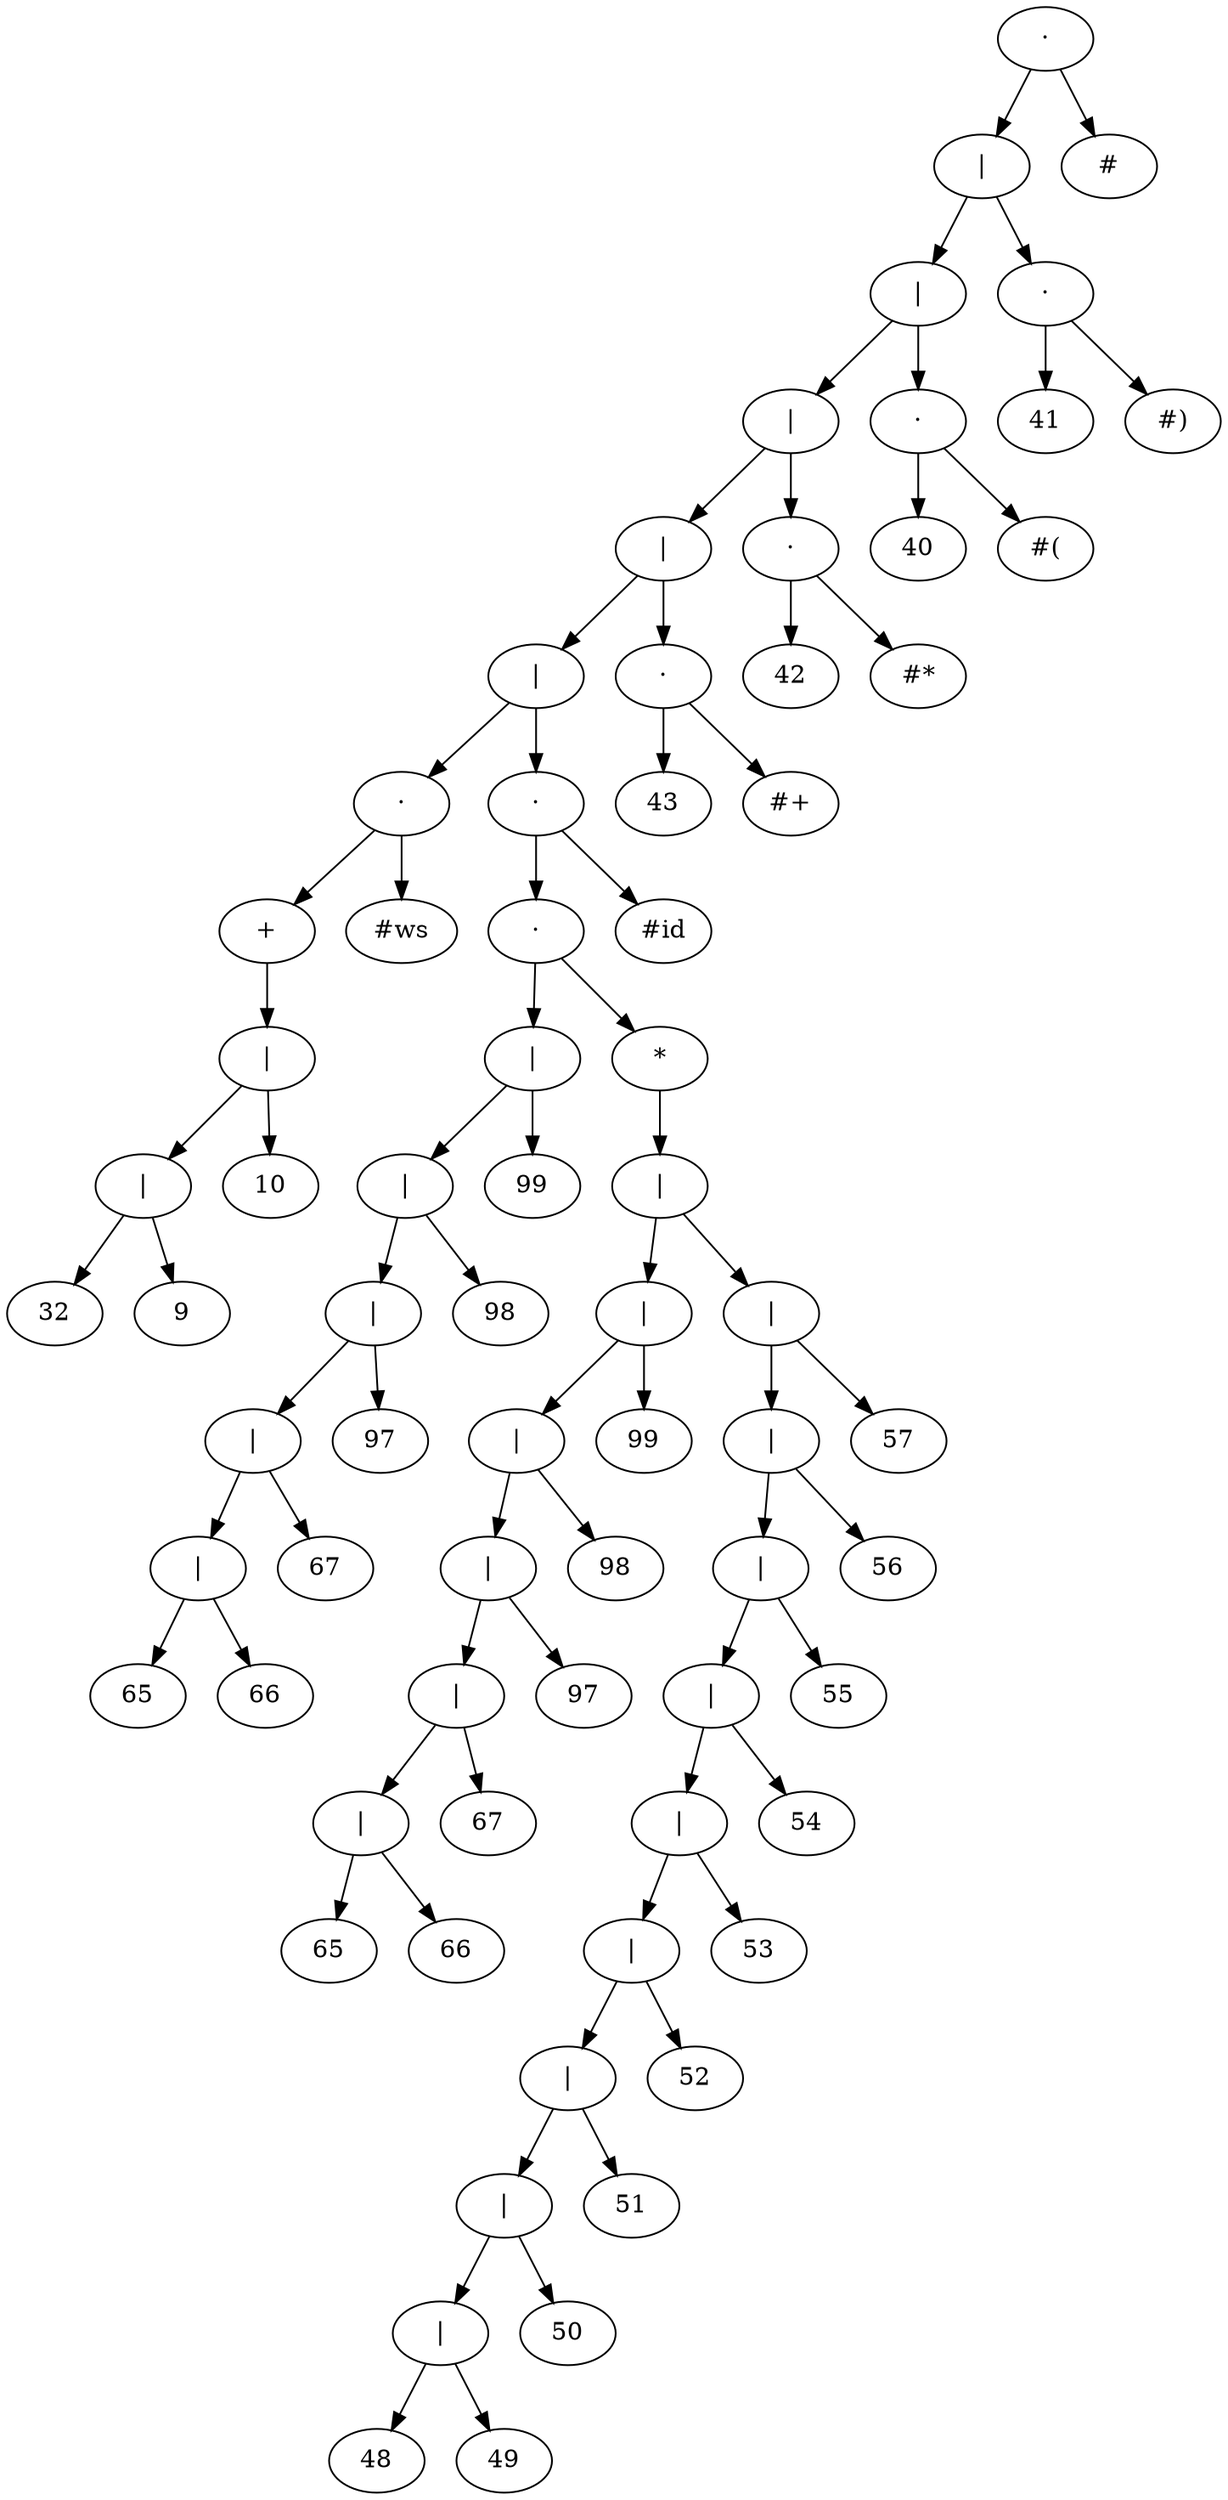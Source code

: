 digraph "Arbol Sintatico" {
n72 [label="·"];
n72 -> n70;
n70 [label="|"];
n70 -> n66;
n66 [label="|"];
n66 -> n62;
n62 [label="|"];
n62 -> n58;
n58 [label="|"];
n58 -> n54;
n54 [label="|"];
n54 -> n7;
n7 [label="·"];
n7 -> n5;
n5 [label="+"];
n5 -> n4;
n4 [label="|"];
n4 -> n2;
n2 [label="|"];
n2 -> n0;
n0 [label="32"];
n2 -> n1;
n1 [label="9"];
n4 -> n3;
n3 [label="10"];
n7 -> n6;
n6 [label="#ws"];
n54 -> n53;
n53 [label="·"];
n53 -> n51;
n51 [label="·"];
n51 -> n18;
n18 [label="|"];
n18 -> n16;
n16 [label="|"];
n16 -> n14;
n14 [label="|"];
n14 -> n12;
n12 [label="|"];
n12 -> n10;
n10 [label="|"];
n10 -> n8;
n8 [label="65"];
n10 -> n9;
n9 [label="66"];
n12 -> n11;
n11 [label="67"];
n14 -> n13;
n13 [label="97"];
n16 -> n15;
n15 [label="98"];
n18 -> n17;
n17 [label="99"];
n51 -> n50;
n50 [label="*"];
n50 -> n49;
n49 [label="|"];
n49 -> n29;
n29 [label="|"];
n29 -> n27;
n27 [label="|"];
n27 -> n25;
n25 [label="|"];
n25 -> n23;
n23 [label="|"];
n23 -> n21;
n21 [label="|"];
n21 -> n19;
n19 [label="65"];
n21 -> n20;
n20 [label="66"];
n23 -> n22;
n22 [label="67"];
n25 -> n24;
n24 [label="97"];
n27 -> n26;
n26 [label="98"];
n29 -> n28;
n28 [label="99"];
n49 -> n48;
n48 [label="|"];
n48 -> n46;
n46 [label="|"];
n46 -> n44;
n44 [label="|"];
n44 -> n42;
n42 [label="|"];
n42 -> n40;
n40 [label="|"];
n40 -> n38;
n38 [label="|"];
n38 -> n36;
n36 [label="|"];
n36 -> n34;
n34 [label="|"];
n34 -> n32;
n32 [label="|"];
n32 -> n30;
n30 [label="48"];
n32 -> n31;
n31 [label="49"];
n34 -> n33;
n33 [label="50"];
n36 -> n35;
n35 [label="51"];
n38 -> n37;
n37 [label="52"];
n40 -> n39;
n39 [label="53"];
n42 -> n41;
n41 [label="54"];
n44 -> n43;
n43 [label="55"];
n46 -> n45;
n45 [label="56"];
n48 -> n47;
n47 [label="57"];
n53 -> n52;
n52 [label="#id"];
n58 -> n57;
n57 [label="·"];
n57 -> n55;
n55 [label="43"];
n57 -> n56;
n56 [label="#+"];
n62 -> n61;
n61 [label="·"];
n61 -> n59;
n59 [label="42"];
n61 -> n60;
n60 [label="#*"];
n66 -> n65;
n65 [label="·"];
n65 -> n63;
n63 [label="40"];
n65 -> n64;
n64 [label="#("];
n70 -> n69;
n69 [label="·"];
n69 -> n67;
n67 [label="41"];
n69 -> n68;
n68 [label="#)"];
n72 -> n71;
n71 [label="#"];

}